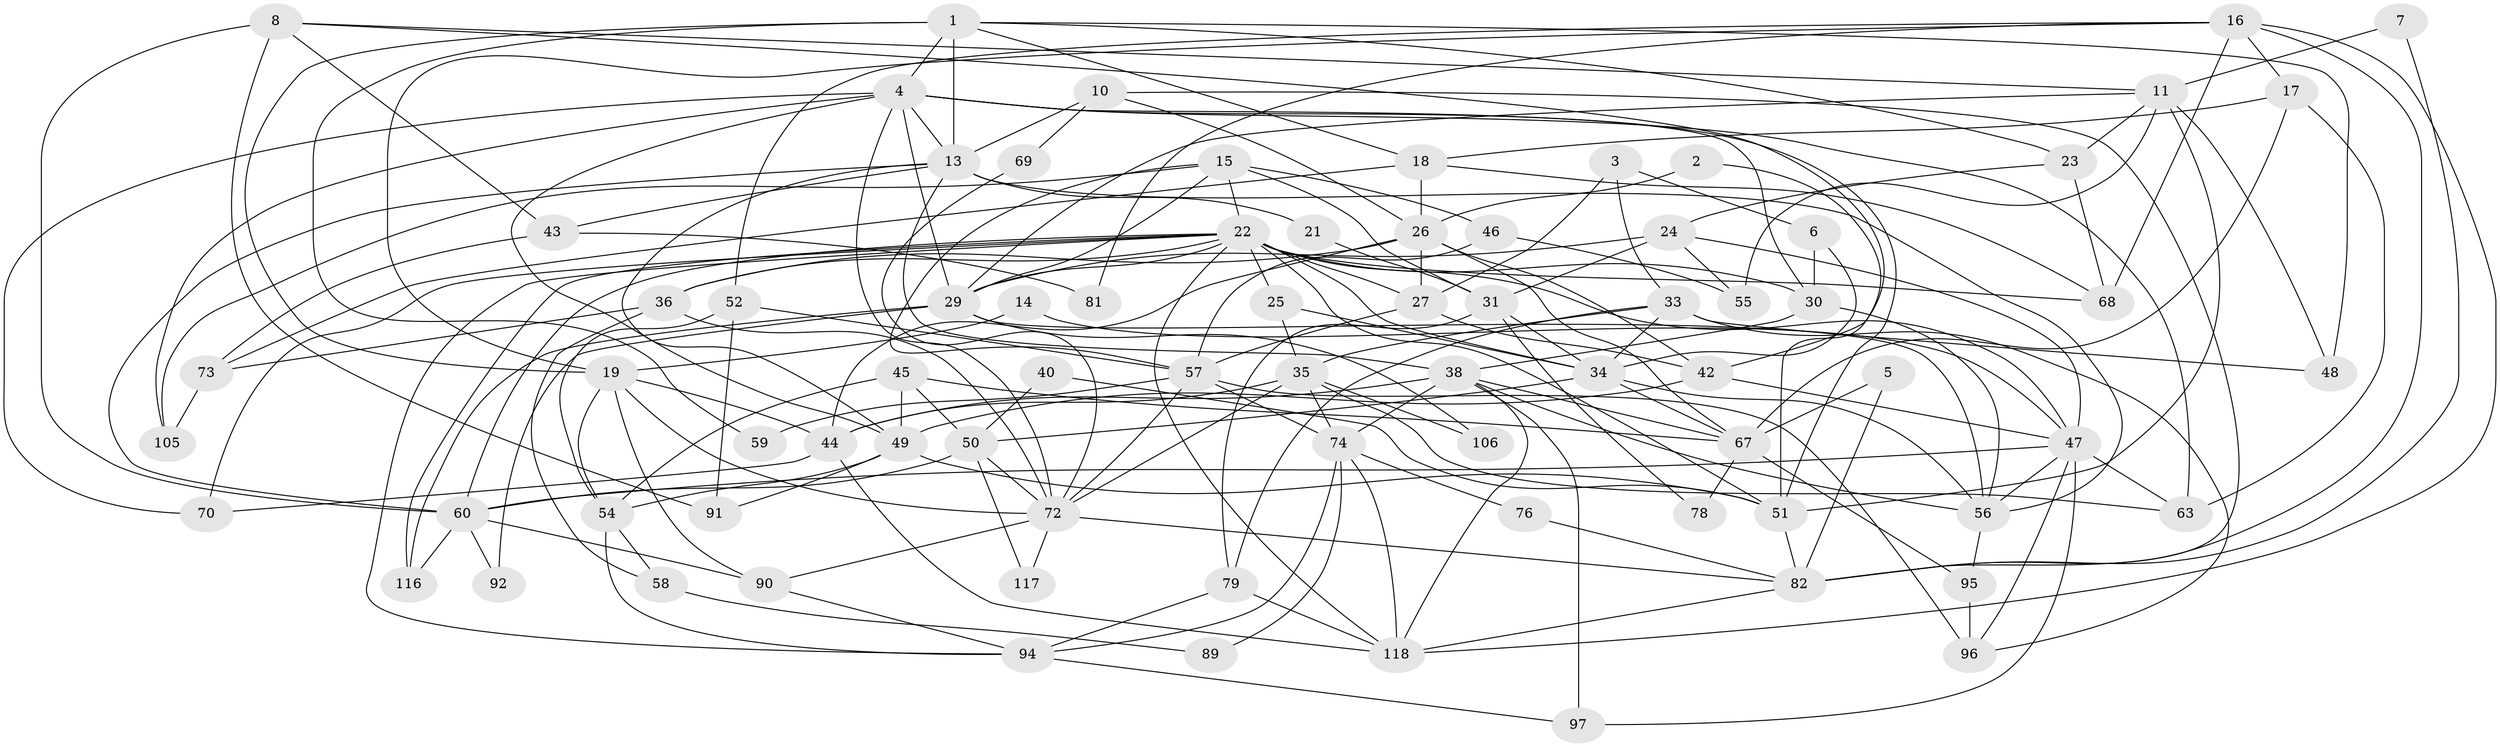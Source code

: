 // original degree distribution, {4: 0.2711864406779661, 2: 0.1694915254237288, 3: 0.2288135593220339, 6: 0.0847457627118644, 5: 0.1864406779661017, 8: 0.01694915254237288, 9: 0.00847457627118644, 7: 0.03389830508474576}
// Generated by graph-tools (version 1.1) at 2025/41/03/06/25 10:41:54]
// undirected, 77 vertices, 191 edges
graph export_dot {
graph [start="1"]
  node [color=gray90,style=filled];
  1 [super="+77"];
  2;
  3;
  4 [super="+12"];
  5;
  6 [super="+75"];
  7;
  8 [super="+9"];
  10 [super="+20"];
  11 [super="+39"];
  13 [super="+64"];
  14;
  15 [super="+99"];
  16 [super="+41"];
  17 [super="+113"];
  18;
  19 [super="+71"];
  21;
  22 [super="+32"];
  23 [super="+28"];
  24 [super="+65"];
  25;
  26;
  27 [super="+62"];
  29 [super="+111"];
  30 [super="+107"];
  31 [super="+37"];
  33 [super="+61"];
  34 [super="+53"];
  35 [super="+104"];
  36 [super="+87"];
  38 [super="+114"];
  40;
  42 [super="+85"];
  43;
  44 [super="+66"];
  45;
  46;
  47 [super="+80"];
  48;
  49 [super="+100"];
  50 [super="+110"];
  51 [super="+93"];
  52;
  54 [super="+108"];
  55;
  56 [super="+88"];
  57 [super="+101"];
  58;
  59;
  60 [super="+86"];
  63;
  67 [super="+83"];
  68;
  69;
  70;
  72 [super="+112"];
  73;
  74 [super="+98"];
  76;
  78;
  79 [super="+109"];
  81;
  82 [super="+84"];
  89;
  90;
  91;
  92;
  94 [super="+115"];
  95 [super="+102"];
  96 [super="+103"];
  97;
  105;
  106;
  116;
  117;
  118;
  1 -- 48;
  1 -- 18;
  1 -- 23;
  1 -- 59;
  1 -- 4;
  1 -- 13;
  1 -- 19;
  2 -- 26;
  2 -- 51;
  3 -- 33;
  3 -- 6;
  3 -- 27;
  4 -- 72;
  4 -- 70;
  4 -- 13;
  4 -- 49;
  4 -- 51;
  4 -- 105;
  4 -- 63;
  4 -- 29;
  4 -- 30;
  5 -- 67;
  5 -- 82;
  6 -- 34;
  6 -- 30;
  7 -- 11;
  7 -- 82;
  8 -- 43;
  8 -- 11;
  8 -- 42;
  8 -- 91;
  8 -- 60;
  10 -- 13;
  10 -- 82;
  10 -- 26;
  10 -- 69;
  11 -- 48;
  11 -- 23;
  11 -- 55;
  11 -- 51;
  11 -- 29;
  13 -- 60;
  13 -- 38;
  13 -- 21;
  13 -- 56;
  13 -- 43;
  13 -- 49;
  14 -- 19;
  14 -- 47;
  15 -- 22;
  15 -- 105;
  15 -- 57;
  15 -- 46;
  15 -- 31;
  15 -- 29;
  16 -- 17;
  16 -- 19;
  16 -- 81;
  16 -- 52;
  16 -- 118;
  16 -- 68;
  16 -- 82;
  17 -- 63;
  17 -- 67;
  17 -- 18;
  18 -- 26;
  18 -- 68;
  18 -- 73;
  19 -- 54;
  19 -- 72;
  19 -- 90;
  19 -- 44;
  21 -- 31;
  22 -- 29;
  22 -- 36;
  22 -- 94;
  22 -- 68;
  22 -- 70;
  22 -- 51;
  22 -- 116;
  22 -- 118;
  22 -- 25;
  22 -- 30;
  22 -- 47;
  22 -- 34;
  22 -- 60;
  22 -- 27;
  23 -- 68;
  23 -- 24;
  24 -- 29;
  24 -- 31;
  24 -- 55;
  24 -- 47;
  25 -- 35;
  25 -- 34;
  26 -- 36;
  26 -- 27;
  26 -- 44;
  26 -- 67;
  26 -- 42;
  27 -- 42;
  27 -- 57;
  29 -- 116;
  29 -- 106;
  29 -- 92;
  29 -- 56;
  30 -- 38;
  30 -- 56;
  31 -- 34;
  31 -- 78;
  31 -- 79;
  33 -- 35;
  33 -- 79;
  33 -- 48;
  33 -- 34;
  33 -- 96;
  34 -- 67;
  34 -- 50;
  34 -- 56;
  35 -- 74;
  35 -- 72 [weight=2];
  35 -- 44;
  35 -- 106;
  35 -- 63;
  36 -- 73;
  36 -- 58;
  36 -- 72 [weight=2];
  38 -- 97;
  38 -- 118;
  38 -- 56;
  38 -- 74;
  38 -- 67;
  38 -- 44;
  40 -- 51;
  40 -- 50;
  42 -- 47;
  42 -- 49;
  43 -- 73;
  43 -- 81;
  44 -- 70;
  44 -- 118;
  45 -- 50;
  45 -- 49;
  45 -- 54;
  45 -- 67;
  46 -- 55;
  46 -- 57;
  47 -- 97;
  47 -- 60;
  47 -- 63;
  47 -- 96;
  47 -- 56;
  49 -- 54;
  49 -- 91;
  49 -- 51;
  50 -- 72;
  50 -- 117;
  50 -- 60;
  51 -- 82;
  52 -- 54;
  52 -- 57;
  52 -- 91;
  54 -- 58;
  54 -- 94;
  56 -- 95;
  57 -- 74;
  57 -- 96 [weight=2];
  57 -- 72;
  57 -- 59;
  58 -- 89;
  60 -- 90;
  60 -- 116;
  60 -- 92;
  67 -- 95;
  67 -- 78;
  69 -- 72;
  72 -- 82;
  72 -- 117;
  72 -- 90;
  73 -- 105;
  74 -- 94;
  74 -- 89;
  74 -- 76;
  74 -- 118;
  76 -- 82;
  79 -- 118;
  79 -- 94;
  82 -- 118;
  90 -- 94;
  94 -- 97;
  95 -- 96;
}
